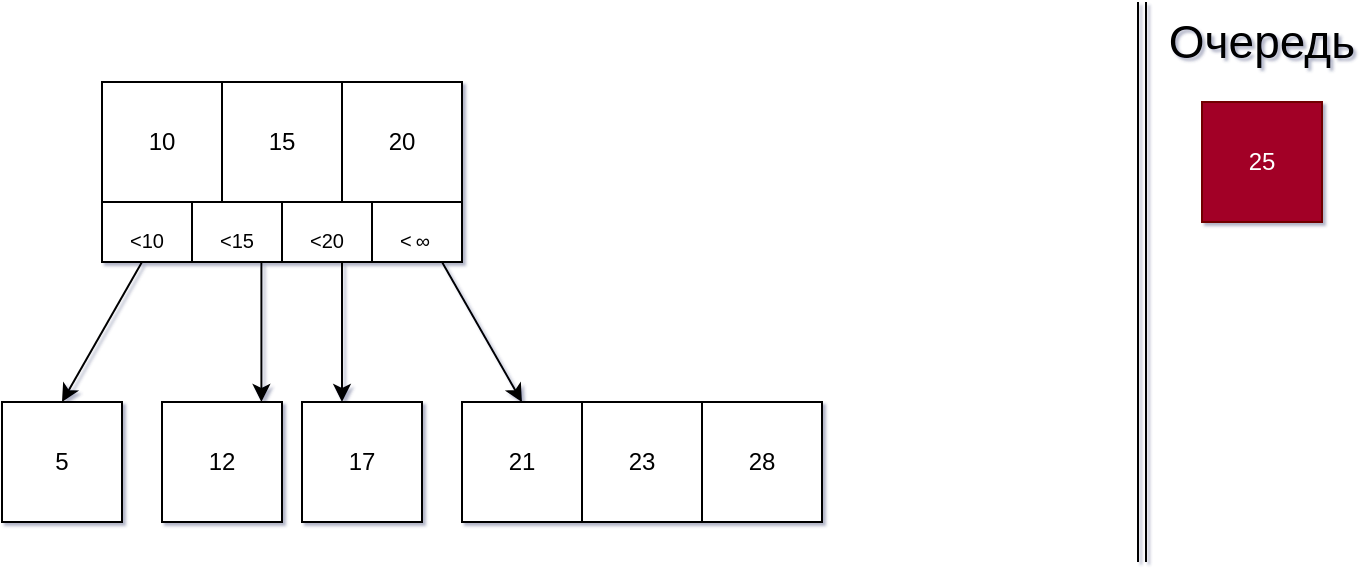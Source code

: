 <mxfile version="13.1.3" pages="4">
    <diagram id="6hGFLwfOUW9BJ-s0fimq" name="src">
        <mxGraphModel dx="992" dy="577" grid="1" gridSize="10" guides="1" tooltips="1" connect="1" arrows="1" fold="1" page="1" pageScale="1" pageWidth="827" pageHeight="1169" math="0" shadow="1">
            <root>
                <mxCell id="0"/>
                <mxCell id="1" parent="0"/>
                <mxCell id="2" value="&lt;font style=&quot;font-size: 12px&quot;&gt;10&lt;/font&gt;" style="rounded=0;whiteSpace=wrap;html=1;" parent="1" vertex="1">
                    <mxGeometry x="180" y="40" width="60" height="60" as="geometry"/>
                </mxCell>
                <mxCell id="3" value="15" style="rounded=0;whiteSpace=wrap;html=1;" parent="1" vertex="1">
                    <mxGeometry x="240" y="40" width="60" height="60" as="geometry"/>
                </mxCell>
                <mxCell id="13" value="" style="endArrow=classic;html=1;" parent="1" edge="1">
                    <mxGeometry width="50" height="50" relative="1" as="geometry">
                        <mxPoint x="259.71" y="130" as="sourcePoint"/>
                        <mxPoint x="259.71" y="200" as="targetPoint"/>
                    </mxGeometry>
                </mxCell>
                <mxCell id="14" value="" style="endArrow=classic;html=1;" parent="1" edge="1">
                    <mxGeometry width="50" height="50" relative="1" as="geometry">
                        <mxPoint x="200" y="130" as="sourcePoint"/>
                        <mxPoint x="160" y="200" as="targetPoint"/>
                    </mxGeometry>
                </mxCell>
                <mxCell id="15" value="" style="endArrow=classic;html=1;" parent="1" edge="1">
                    <mxGeometry width="50" height="50" relative="1" as="geometry">
                        <mxPoint x="350" y="130" as="sourcePoint"/>
                        <mxPoint x="390" y="200" as="targetPoint"/>
                    </mxGeometry>
                </mxCell>
                <mxCell id="16" value="5" style="rounded=0;whiteSpace=wrap;html=1;" parent="1" vertex="1">
                    <mxGeometry x="130" y="200" width="60" height="60" as="geometry"/>
                </mxCell>
                <mxCell id="19" value="12" style="rounded=0;whiteSpace=wrap;html=1;" parent="1" vertex="1">
                    <mxGeometry x="210" y="200" width="60" height="60" as="geometry"/>
                </mxCell>
                <mxCell id="20" value="20" style="rounded=0;whiteSpace=wrap;html=1;" parent="1" vertex="1">
                    <mxGeometry x="300" y="40" width="60" height="60" as="geometry"/>
                </mxCell>
                <mxCell id="21" value="21" style="rounded=0;whiteSpace=wrap;html=1;" parent="1" vertex="1">
                    <mxGeometry x="360" y="200" width="60" height="60" as="geometry"/>
                </mxCell>
                <mxCell id="22" value="" style="endArrow=classic;html=1;" parent="1" edge="1">
                    <mxGeometry width="50" height="50" relative="1" as="geometry">
                        <mxPoint x="300" y="130" as="sourcePoint"/>
                        <mxPoint x="300" y="200" as="targetPoint"/>
                    </mxGeometry>
                </mxCell>
                <mxCell id="26" value="17" style="rounded=0;whiteSpace=wrap;html=1;" parent="1" vertex="1">
                    <mxGeometry x="280" y="200" width="60" height="60" as="geometry"/>
                </mxCell>
                <mxCell id="27" value="23" style="rounded=0;whiteSpace=wrap;html=1;" parent="1" vertex="1">
                    <mxGeometry x="420" y="200" width="60" height="60" as="geometry"/>
                </mxCell>
                <mxCell id="28" value="28" style="rounded=0;whiteSpace=wrap;html=1;" parent="1" vertex="1">
                    <mxGeometry x="480" y="200" width="60" height="60" as="geometry"/>
                </mxCell>
                <mxCell id="32" value="" style="shape=link;html=1;" parent="1" edge="1">
                    <mxGeometry width="50" height="50" relative="1" as="geometry">
                        <mxPoint x="700" y="280" as="sourcePoint"/>
                        <mxPoint x="700" as="targetPoint"/>
                    </mxGeometry>
                </mxCell>
                <mxCell id="33" value="Очередь" style="text;html=1;strokeColor=none;fillColor=none;align=center;verticalAlign=middle;whiteSpace=wrap;rounded=0;fontSize=23;" vertex="1" parent="1">
                    <mxGeometry x="740" y="10" width="40" height="20" as="geometry"/>
                </mxCell>
                <mxCell id="50" value="&lt;font style=&quot;font-size: 10px&quot;&gt;&amp;lt;10&lt;/font&gt;" style="rounded=0;whiteSpace=wrap;html=1;fontSize=23;align=center;verticalAlign=middle;" vertex="1" parent="1">
                    <mxGeometry x="180" y="100" width="45" height="30" as="geometry"/>
                </mxCell>
                <mxCell id="51" value="&lt;font style=&quot;font-size: 10px&quot;&gt;&amp;lt;15&lt;br&gt;&lt;/font&gt;" style="rounded=0;whiteSpace=wrap;html=1;fontSize=23;align=center;" vertex="1" parent="1">
                    <mxGeometry x="225" y="100" width="45" height="30" as="geometry"/>
                </mxCell>
                <mxCell id="52" value="&lt;font style=&quot;font-size: 10px&quot;&gt;&amp;lt;20&lt;/font&gt;" style="rounded=0;whiteSpace=wrap;html=1;fontSize=23;align=center;" vertex="1" parent="1">
                    <mxGeometry x="270" y="100" width="45" height="30" as="geometry"/>
                </mxCell>
                <mxCell id="53" value="&lt;font style=&quot;font-size: 10px&quot;&gt;&amp;lt;&lt;/font&gt;&lt;span style=&quot;padding: 0px 2px ; font-size: 10px&quot;&gt;&lt;span class=&quot;math-template&quot;&gt;&lt;font style=&quot;font-size: 10px&quot;&gt;∞&lt;/font&gt;&lt;br&gt;&lt;/span&gt;&lt;/span&gt;" style="rounded=0;whiteSpace=wrap;html=1;fontSize=23;align=center;" vertex="1" parent="1">
                    <mxGeometry x="315" y="100" width="45" height="30" as="geometry"/>
                </mxCell>
                <mxCell id="dlQXYp7XFW533czA09ro-53" value="25" style="rounded=0;whiteSpace=wrap;html=1;fillColor=#a20025;strokeColor=#6F0000;fontColor=#ffffff;" vertex="1" parent="1">
                    <mxGeometry x="730" y="50" width="60" height="60" as="geometry"/>
                </mxCell>
            </root>
        </mxGraphModel>
    </diagram>
    <diagram name="insert" id="plZ6yW5aY5dd8w9rXfBJ">
        <mxGraphModel dx="992" dy="577" grid="1" gridSize="10" guides="1" tooltips="1" connect="1" arrows="1" fold="1" page="1" pageScale="1" pageWidth="827" pageHeight="1169" math="0" shadow="1">
            <root>
                <mxCell id="A9xV-ouDeQYfjeO61rjm-0"/>
                <mxCell id="A9xV-ouDeQYfjeO61rjm-1" parent="A9xV-ouDeQYfjeO61rjm-0"/>
                <mxCell id="A9xV-ouDeQYfjeO61rjm-2" value="&lt;font style=&quot;font-size: 12px&quot;&gt;10&lt;/font&gt;" style="rounded=0;whiteSpace=wrap;html=1;" vertex="1" parent="A9xV-ouDeQYfjeO61rjm-1">
                    <mxGeometry x="180" y="40" width="60" height="60" as="geometry"/>
                </mxCell>
                <mxCell id="A9xV-ouDeQYfjeO61rjm-3" value="15" style="rounded=0;whiteSpace=wrap;html=1;" vertex="1" parent="A9xV-ouDeQYfjeO61rjm-1">
                    <mxGeometry x="240" y="40" width="60" height="60" as="geometry"/>
                </mxCell>
                <mxCell id="A9xV-ouDeQYfjeO61rjm-4" value="" style="endArrow=classic;html=1;" edge="1" parent="A9xV-ouDeQYfjeO61rjm-1">
                    <mxGeometry width="50" height="50" relative="1" as="geometry">
                        <mxPoint x="259.71" y="130" as="sourcePoint"/>
                        <mxPoint x="259.71" y="200" as="targetPoint"/>
                    </mxGeometry>
                </mxCell>
                <mxCell id="A9xV-ouDeQYfjeO61rjm-5" value="" style="endArrow=classic;html=1;" edge="1" parent="A9xV-ouDeQYfjeO61rjm-1">
                    <mxGeometry width="50" height="50" relative="1" as="geometry">
                        <mxPoint x="200" y="130" as="sourcePoint"/>
                        <mxPoint x="160" y="200" as="targetPoint"/>
                    </mxGeometry>
                </mxCell>
                <mxCell id="A9xV-ouDeQYfjeO61rjm-6" value="" style="endArrow=classic;html=1;strokeColor=#990000;" edge="1" parent="A9xV-ouDeQYfjeO61rjm-1">
                    <mxGeometry width="50" height="50" relative="1" as="geometry">
                        <mxPoint x="350" y="130" as="sourcePoint"/>
                        <mxPoint x="390" y="200" as="targetPoint"/>
                    </mxGeometry>
                </mxCell>
                <mxCell id="A9xV-ouDeQYfjeO61rjm-7" value="5" style="rounded=0;whiteSpace=wrap;html=1;" vertex="1" parent="A9xV-ouDeQYfjeO61rjm-1">
                    <mxGeometry x="130" y="200" width="60" height="60" as="geometry"/>
                </mxCell>
                <mxCell id="A9xV-ouDeQYfjeO61rjm-8" value="12" style="rounded=0;whiteSpace=wrap;html=1;" vertex="1" parent="A9xV-ouDeQYfjeO61rjm-1">
                    <mxGeometry x="210" y="200" width="60" height="60" as="geometry"/>
                </mxCell>
                <mxCell id="A9xV-ouDeQYfjeO61rjm-9" value="20" style="rounded=0;whiteSpace=wrap;html=1;strokeColor=#990000;" vertex="1" parent="A9xV-ouDeQYfjeO61rjm-1">
                    <mxGeometry x="300" y="40" width="60" height="60" as="geometry"/>
                </mxCell>
                <mxCell id="A9xV-ouDeQYfjeO61rjm-10" value="21" style="rounded=0;whiteSpace=wrap;html=1;" vertex="1" parent="A9xV-ouDeQYfjeO61rjm-1">
                    <mxGeometry x="360" y="200" width="60" height="60" as="geometry"/>
                </mxCell>
                <mxCell id="A9xV-ouDeQYfjeO61rjm-11" value="" style="endArrow=classic;html=1;" edge="1" parent="A9xV-ouDeQYfjeO61rjm-1">
                    <mxGeometry width="50" height="50" relative="1" as="geometry">
                        <mxPoint x="300" y="130" as="sourcePoint"/>
                        <mxPoint x="300" y="200" as="targetPoint"/>
                    </mxGeometry>
                </mxCell>
                <mxCell id="A9xV-ouDeQYfjeO61rjm-12" value="17" style="rounded=0;whiteSpace=wrap;html=1;" vertex="1" parent="A9xV-ouDeQYfjeO61rjm-1">
                    <mxGeometry x="280" y="200" width="60" height="60" as="geometry"/>
                </mxCell>
                <mxCell id="A9xV-ouDeQYfjeO61rjm-13" value="23" style="rounded=0;whiteSpace=wrap;html=1;" vertex="1" parent="A9xV-ouDeQYfjeO61rjm-1">
                    <mxGeometry x="420" y="200" width="60" height="60" as="geometry"/>
                </mxCell>
                <mxCell id="A9xV-ouDeQYfjeO61rjm-14" value="28" style="rounded=0;whiteSpace=wrap;html=1;" vertex="1" parent="A9xV-ouDeQYfjeO61rjm-1">
                    <mxGeometry x="540" y="200" width="60" height="60" as="geometry"/>
                </mxCell>
                <mxCell id="A9xV-ouDeQYfjeO61rjm-15" value="" style="shape=link;html=1;" edge="1" parent="A9xV-ouDeQYfjeO61rjm-1">
                    <mxGeometry width="50" height="50" relative="1" as="geometry">
                        <mxPoint x="700" y="280" as="sourcePoint"/>
                        <mxPoint x="700" as="targetPoint"/>
                    </mxGeometry>
                </mxCell>
                <mxCell id="A9xV-ouDeQYfjeO61rjm-16" value="Очередь" style="text;html=1;strokeColor=none;fillColor=none;align=center;verticalAlign=middle;whiteSpace=wrap;rounded=0;fontSize=23;" vertex="1" parent="A9xV-ouDeQYfjeO61rjm-1">
                    <mxGeometry x="740" y="10" width="40" height="20" as="geometry"/>
                </mxCell>
                <mxCell id="A9xV-ouDeQYfjeO61rjm-17" value="&lt;font style=&quot;font-size: 10px&quot;&gt;&amp;lt;10&lt;/font&gt;" style="rounded=0;whiteSpace=wrap;html=1;fontSize=23;align=center;verticalAlign=middle;" vertex="1" parent="A9xV-ouDeQYfjeO61rjm-1">
                    <mxGeometry x="180" y="100" width="45" height="30" as="geometry"/>
                </mxCell>
                <mxCell id="A9xV-ouDeQYfjeO61rjm-18" value="&lt;font style=&quot;font-size: 10px&quot;&gt;&amp;lt;15&lt;br&gt;&lt;/font&gt;" style="rounded=0;whiteSpace=wrap;html=1;fontSize=23;align=center;" vertex="1" parent="A9xV-ouDeQYfjeO61rjm-1">
                    <mxGeometry x="225" y="100" width="45" height="30" as="geometry"/>
                </mxCell>
                <mxCell id="A9xV-ouDeQYfjeO61rjm-19" value="&lt;font style=&quot;font-size: 10px&quot;&gt;&amp;lt;20&lt;/font&gt;" style="rounded=0;whiteSpace=wrap;html=1;fontSize=23;align=center;" vertex="1" parent="A9xV-ouDeQYfjeO61rjm-1">
                    <mxGeometry x="270" y="100" width="45" height="30" as="geometry"/>
                </mxCell>
                <mxCell id="A9xV-ouDeQYfjeO61rjm-20" value="&lt;font style=&quot;font-size: 10px&quot;&gt;&amp;lt;&lt;/font&gt;&lt;span style=&quot;padding: 0px 2px ; font-size: 10px&quot;&gt;&lt;span class=&quot;math-template&quot;&gt;&lt;font style=&quot;font-size: 10px&quot;&gt;∞&lt;/font&gt;&lt;br&gt;&lt;/span&gt;&lt;/span&gt;" style="rounded=0;whiteSpace=wrap;html=1;fontSize=23;align=center;strokeColor=#990000;" vertex="1" parent="A9xV-ouDeQYfjeO61rjm-1">
                    <mxGeometry x="315" y="100" width="45" height="30" as="geometry"/>
                </mxCell>
                <mxCell id="A9xV-ouDeQYfjeO61rjm-21" value="25" style="rounded=0;whiteSpace=wrap;html=1;fillColor=#a20025;strokeColor=#FFFFFF;fontColor=#ffffff;" vertex="1" parent="A9xV-ouDeQYfjeO61rjm-1">
                    <mxGeometry x="480" y="200" width="60" height="60" as="geometry"/>
                </mxCell>
            </root>
        </mxGraphModel>
    </diagram>
    <diagram name="split1" id="aogXTL1nnC8niOCelq4F">
        <mxGraphModel dx="992" dy="577" grid="1" gridSize="10" guides="1" tooltips="1" connect="1" arrows="1" fold="1" page="1" pageScale="1" pageWidth="827" pageHeight="1169" math="0" shadow="1">
            <root>
                <mxCell id="o428NpGS5s6cQ9BqZgRf-0"/>
                <mxCell id="o428NpGS5s6cQ9BqZgRf-1" parent="o428NpGS5s6cQ9BqZgRf-0"/>
                <mxCell id="o428NpGS5s6cQ9BqZgRf-2" value="&lt;font style=&quot;font-size: 12px&quot;&gt;10&lt;/font&gt;" style="rounded=0;whiteSpace=wrap;html=1;" vertex="1" parent="o428NpGS5s6cQ9BqZgRf-1">
                    <mxGeometry x="180" y="40" width="60" height="60" as="geometry"/>
                </mxCell>
                <mxCell id="o428NpGS5s6cQ9BqZgRf-3" value="15" style="rounded=0;whiteSpace=wrap;html=1;" vertex="1" parent="o428NpGS5s6cQ9BqZgRf-1">
                    <mxGeometry x="240" y="40" width="60" height="60" as="geometry"/>
                </mxCell>
                <mxCell id="o428NpGS5s6cQ9BqZgRf-4" value="" style="endArrow=classic;html=1;" edge="1" parent="o428NpGS5s6cQ9BqZgRf-1">
                    <mxGeometry width="50" height="50" relative="1" as="geometry">
                        <mxPoint x="259.71" y="130" as="sourcePoint"/>
                        <mxPoint x="259.71" y="200" as="targetPoint"/>
                    </mxGeometry>
                </mxCell>
                <mxCell id="o428NpGS5s6cQ9BqZgRf-5" value="" style="endArrow=classic;html=1;entryX=0.5;entryY=0;entryDx=0;entryDy=0;" edge="1" parent="o428NpGS5s6cQ9BqZgRf-1" target="o428NpGS5s6cQ9BqZgRf-7">
                    <mxGeometry width="50" height="50" relative="1" as="geometry">
                        <mxPoint x="200" y="130" as="sourcePoint"/>
                        <mxPoint x="160" y="200" as="targetPoint"/>
                    </mxGeometry>
                </mxCell>
                <mxCell id="o428NpGS5s6cQ9BqZgRf-6" value="" style="endArrow=classic;html=1;strokeColor=#FFFFFF;" edge="1" parent="o428NpGS5s6cQ9BqZgRf-1">
                    <mxGeometry width="50" height="50" relative="1" as="geometry">
                        <mxPoint x="414" y="130" as="sourcePoint"/>
                        <mxPoint x="454" y="200" as="targetPoint"/>
                    </mxGeometry>
                </mxCell>
                <mxCell id="o428NpGS5s6cQ9BqZgRf-7" value="5" style="rounded=0;whiteSpace=wrap;html=1;" vertex="1" parent="o428NpGS5s6cQ9BqZgRf-1">
                    <mxGeometry x="140" y="200" width="60" height="60" as="geometry"/>
                </mxCell>
                <mxCell id="o428NpGS5s6cQ9BqZgRf-8" value="12" style="rounded=0;whiteSpace=wrap;html=1;" vertex="1" parent="o428NpGS5s6cQ9BqZgRf-1">
                    <mxGeometry x="210" y="200" width="60" height="60" as="geometry"/>
                </mxCell>
                <mxCell id="o428NpGS5s6cQ9BqZgRf-9" value="20" style="rounded=0;whiteSpace=wrap;html=1;strokeColor=#FFFFFF;" vertex="1" parent="o428NpGS5s6cQ9BqZgRf-1">
                    <mxGeometry x="300" y="40" width="60" height="60" as="geometry"/>
                </mxCell>
                <mxCell id="o428NpGS5s6cQ9BqZgRf-10" value="21" style="rounded=0;whiteSpace=wrap;html=1;" vertex="1" parent="o428NpGS5s6cQ9BqZgRf-1">
                    <mxGeometry x="354" y="200" width="60" height="60" as="geometry"/>
                </mxCell>
                <mxCell id="o428NpGS5s6cQ9BqZgRf-11" value="" style="endArrow=classic;html=1;" edge="1" parent="o428NpGS5s6cQ9BqZgRf-1">
                    <mxGeometry width="50" height="50" relative="1" as="geometry">
                        <mxPoint x="300" y="130" as="sourcePoint"/>
                        <mxPoint x="300" y="200" as="targetPoint"/>
                    </mxGeometry>
                </mxCell>
                <mxCell id="o428NpGS5s6cQ9BqZgRf-12" value="17" style="rounded=0;whiteSpace=wrap;html=1;" vertex="1" parent="o428NpGS5s6cQ9BqZgRf-1">
                    <mxGeometry x="280" y="200" width="60" height="60" as="geometry"/>
                </mxCell>
                <mxCell id="o428NpGS5s6cQ9BqZgRf-13" value="23" style="rounded=0;whiteSpace=wrap;html=1;" vertex="1" parent="o428NpGS5s6cQ9BqZgRf-1">
                    <mxGeometry x="360" y="40" width="60" height="60" as="geometry"/>
                </mxCell>
                <mxCell id="o428NpGS5s6cQ9BqZgRf-14" value="28" style="rounded=0;whiteSpace=wrap;html=1;" vertex="1" parent="o428NpGS5s6cQ9BqZgRf-1">
                    <mxGeometry x="500" y="200" width="60" height="60" as="geometry"/>
                </mxCell>
                <mxCell id="o428NpGS5s6cQ9BqZgRf-15" value="" style="shape=link;html=1;" edge="1" parent="o428NpGS5s6cQ9BqZgRf-1">
                    <mxGeometry width="50" height="50" relative="1" as="geometry">
                        <mxPoint x="700" y="280" as="sourcePoint"/>
                        <mxPoint x="700" as="targetPoint"/>
                    </mxGeometry>
                </mxCell>
                <mxCell id="o428NpGS5s6cQ9BqZgRf-16" value="Очередь" style="text;html=1;strokeColor=none;fillColor=none;align=center;verticalAlign=middle;whiteSpace=wrap;rounded=0;fontSize=23;" vertex="1" parent="o428NpGS5s6cQ9BqZgRf-1">
                    <mxGeometry x="740" y="10" width="40" height="20" as="geometry"/>
                </mxCell>
                <mxCell id="o428NpGS5s6cQ9BqZgRf-17" value="&lt;font style=&quot;font-size: 10px&quot;&gt;&amp;lt;10&lt;/font&gt;" style="rounded=0;whiteSpace=wrap;html=1;fontSize=23;align=center;verticalAlign=middle;" vertex="1" parent="o428NpGS5s6cQ9BqZgRf-1">
                    <mxGeometry x="180" y="100" width="45" height="30" as="geometry"/>
                </mxCell>
                <mxCell id="o428NpGS5s6cQ9BqZgRf-18" value="&lt;font style=&quot;font-size: 10px&quot;&gt;&amp;lt;15&lt;br&gt;&lt;/font&gt;" style="rounded=0;whiteSpace=wrap;html=1;fontSize=23;align=center;" vertex="1" parent="o428NpGS5s6cQ9BqZgRf-1">
                    <mxGeometry x="225" y="100" width="45" height="30" as="geometry"/>
                </mxCell>
                <mxCell id="o428NpGS5s6cQ9BqZgRf-19" value="&lt;font style=&quot;font-size: 10px&quot;&gt;&amp;lt;20&lt;/font&gt;" style="rounded=0;whiteSpace=wrap;html=1;fontSize=23;align=center;" vertex="1" parent="o428NpGS5s6cQ9BqZgRf-1">
                    <mxGeometry x="270" y="100" width="45" height="30" as="geometry"/>
                </mxCell>
                <mxCell id="o428NpGS5s6cQ9BqZgRf-20" value="&lt;font style=&quot;font-size: 10px&quot;&gt;&amp;lt;&lt;/font&gt;&lt;span style=&quot;padding: 0px 2px ; font-size: 10px&quot;&gt;&lt;span class=&quot;math-template&quot;&gt;&lt;font style=&quot;font-size: 10px&quot;&gt;∞&lt;/font&gt;&lt;br&gt;&lt;/span&gt;&lt;/span&gt;" style="rounded=0;whiteSpace=wrap;html=1;fontSize=23;align=center;strokeColor=#FFFFFF;" vertex="1" parent="o428NpGS5s6cQ9BqZgRf-1">
                    <mxGeometry x="370" y="100" width="50" height="30" as="geometry"/>
                </mxCell>
                <mxCell id="o428NpGS5s6cQ9BqZgRf-21" value="25" style="rounded=0;whiteSpace=wrap;html=1;" vertex="1" parent="o428NpGS5s6cQ9BqZgRf-1">
                    <mxGeometry x="440" y="200" width="60" height="60" as="geometry"/>
                </mxCell>
                <mxCell id="tSFb5Sj_BmFz0Ehb51AB-0" value="&lt;font style=&quot;font-size: 10px&quot;&gt;&amp;lt;23&lt;br&gt;&lt;/font&gt;" style="rounded=0;whiteSpace=wrap;html=1;fontSize=23;align=center;" vertex="1" parent="o428NpGS5s6cQ9BqZgRf-1">
                    <mxGeometry x="315" y="100" width="55" height="30" as="geometry"/>
                </mxCell>
                <mxCell id="tSFb5Sj_BmFz0Ehb51AB-1" value="" style="endArrow=classic;html=1;strokeColor=#FFFFFF;entryX=0.25;entryY=0;entryDx=0;entryDy=0;" edge="1" parent="o428NpGS5s6cQ9BqZgRf-1" target="o428NpGS5s6cQ9BqZgRf-10">
                    <mxGeometry width="50" height="50" relative="1" as="geometry">
                        <mxPoint x="354" y="130" as="sourcePoint"/>
                        <mxPoint x="394" y="200" as="targetPoint"/>
                    </mxGeometry>
                </mxCell>
            </root>
        </mxGraphModel>
    </diagram>
    <diagram name="split2" id="QlURqdkXd_dAw65WwSiO">
        <mxGraphModel dx="1167" dy="679" grid="1" gridSize="10" guides="1" tooltips="1" connect="1" arrows="1" fold="1" page="1" pageScale="1" pageWidth="827" pageHeight="1169" math="0" shadow="1">
            <root>
                <mxCell id="HVzAAjqfHJre6spSQBbh-0"/>
                <mxCell id="HVzAAjqfHJre6spSQBbh-1" parent="HVzAAjqfHJre6spSQBbh-0"/>
                <mxCell id="HVzAAjqfHJre6spSQBbh-2" value="&lt;font style=&quot;font-size: 12px&quot;&gt;10&lt;/font&gt;" style="rounded=0;whiteSpace=wrap;html=1;" vertex="1" parent="HVzAAjqfHJre6spSQBbh-1">
                    <mxGeometry x="230" y="180" width="60" height="60" as="geometry"/>
                </mxCell>
                <mxCell id="HVzAAjqfHJre6spSQBbh-3" value="15" style="rounded=0;whiteSpace=wrap;html=1;" vertex="1" parent="HVzAAjqfHJre6spSQBbh-1">
                    <mxGeometry x="290" y="20" width="60" height="60" as="geometry"/>
                </mxCell>
                <mxCell id="HVzAAjqfHJre6spSQBbh-4" value="" style="endArrow=classic;html=1;" edge="1" parent="HVzAAjqfHJre6spSQBbh-1">
                    <mxGeometry width="50" height="50" relative="1" as="geometry">
                        <mxPoint x="289.71" y="270" as="sourcePoint"/>
                        <mxPoint x="289.71" y="340" as="targetPoint"/>
                    </mxGeometry>
                </mxCell>
                <mxCell id="HVzAAjqfHJre6spSQBbh-5" value="" style="endArrow=classic;html=1;entryX=0.5;entryY=0;entryDx=0;entryDy=0;" edge="1" parent="HVzAAjqfHJre6spSQBbh-1" target="HVzAAjqfHJre6spSQBbh-7">
                    <mxGeometry width="50" height="50" relative="1" as="geometry">
                        <mxPoint x="230" y="270" as="sourcePoint"/>
                        <mxPoint x="190" y="340" as="targetPoint"/>
                    </mxGeometry>
                </mxCell>
                <mxCell id="HVzAAjqfHJre6spSQBbh-6" value="" style="endArrow=classic;html=1;strokeColor=#FFFFFF;" edge="1" parent="HVzAAjqfHJre6spSQBbh-1">
                    <mxGeometry width="50" height="50" relative="1" as="geometry">
                        <mxPoint x="495" y="270" as="sourcePoint"/>
                        <mxPoint x="535" y="340" as="targetPoint"/>
                    </mxGeometry>
                </mxCell>
                <mxCell id="HVzAAjqfHJre6spSQBbh-7" value="5" style="rounded=0;whiteSpace=wrap;html=1;" vertex="1" parent="HVzAAjqfHJre6spSQBbh-1">
                    <mxGeometry x="170" y="340" width="60" height="60" as="geometry"/>
                </mxCell>
                <mxCell id="HVzAAjqfHJre6spSQBbh-8" value="12" style="rounded=0;whiteSpace=wrap;html=1;" vertex="1" parent="HVzAAjqfHJre6spSQBbh-1">
                    <mxGeometry x="240" y="340" width="60" height="60" as="geometry"/>
                </mxCell>
                <mxCell id="HVzAAjqfHJre6spSQBbh-9" value="20" style="rounded=0;whiteSpace=wrap;html=1;strokeColor=#FFFFFF;" vertex="1" parent="HVzAAjqfHJre6spSQBbh-1">
                    <mxGeometry x="375" y="180" width="60" height="60" as="geometry"/>
                </mxCell>
                <mxCell id="HVzAAjqfHJre6spSQBbh-10" value="21" style="rounded=0;whiteSpace=wrap;html=1;" vertex="1" parent="HVzAAjqfHJre6spSQBbh-1">
                    <mxGeometry x="404" y="340" width="60" height="60" as="geometry"/>
                </mxCell>
                <mxCell id="HVzAAjqfHJre6spSQBbh-11" value="" style="endArrow=classic;html=1;exitX=0;exitY=1;exitDx=0;exitDy=0;" edge="1" parent="HVzAAjqfHJre6spSQBbh-1" source="HVzAAjqfHJre6spSQBbh-19">
                    <mxGeometry width="50" height="50" relative="1" as="geometry">
                        <mxPoint x="360" y="270" as="sourcePoint"/>
                        <mxPoint x="360" y="340" as="targetPoint"/>
                    </mxGeometry>
                </mxCell>
                <mxCell id="HVzAAjqfHJre6spSQBbh-12" value="17" style="rounded=0;whiteSpace=wrap;html=1;" vertex="1" parent="HVzAAjqfHJre6spSQBbh-1">
                    <mxGeometry x="320" y="340" width="60" height="60" as="geometry"/>
                </mxCell>
                <mxCell id="HVzAAjqfHJre6spSQBbh-13" value="23" style="rounded=0;whiteSpace=wrap;html=1;" vertex="1" parent="HVzAAjqfHJre6spSQBbh-1">
                    <mxGeometry x="435" y="180" width="60" height="60" as="geometry"/>
                </mxCell>
                <mxCell id="HVzAAjqfHJre6spSQBbh-14" value="28" style="rounded=0;whiteSpace=wrap;html=1;" vertex="1" parent="HVzAAjqfHJre6spSQBbh-1">
                    <mxGeometry x="540" y="340" width="60" height="60" as="geometry"/>
                </mxCell>
                <mxCell id="HVzAAjqfHJre6spSQBbh-15" value="" style="shape=link;html=1;" edge="1" parent="HVzAAjqfHJre6spSQBbh-1">
                    <mxGeometry width="50" height="50" relative="1" as="geometry">
                        <mxPoint x="700" y="400" as="sourcePoint"/>
                        <mxPoint x="700" as="targetPoint"/>
                    </mxGeometry>
                </mxCell>
                <mxCell id="HVzAAjqfHJre6spSQBbh-16" value="Очередь" style="text;html=1;strokeColor=none;fillColor=none;align=center;verticalAlign=middle;whiteSpace=wrap;rounded=0;fontSize=23;" vertex="1" parent="HVzAAjqfHJre6spSQBbh-1">
                    <mxGeometry x="740" y="10" width="40" height="20" as="geometry"/>
                </mxCell>
                <mxCell id="HVzAAjqfHJre6spSQBbh-17" value="&lt;font style=&quot;font-size: 10px&quot;&gt;&amp;lt;10&lt;/font&gt;" style="rounded=0;whiteSpace=wrap;html=1;fontSize=23;align=center;verticalAlign=middle;" vertex="1" parent="HVzAAjqfHJre6spSQBbh-1">
                    <mxGeometry x="230" y="240" width="30" height="30" as="geometry"/>
                </mxCell>
                <mxCell id="HVzAAjqfHJre6spSQBbh-18" value="&lt;font style=&quot;font-size: 10px&quot;&gt;&amp;lt;15&lt;br&gt;&lt;/font&gt;" style="rounded=0;whiteSpace=wrap;html=1;fontSize=23;align=center;" vertex="1" parent="HVzAAjqfHJre6spSQBbh-1">
                    <mxGeometry x="290" y="80" width="30" height="30" as="geometry"/>
                </mxCell>
                <mxCell id="HVzAAjqfHJre6spSQBbh-19" value="&lt;font style=&quot;font-size: 10px&quot;&gt;&amp;lt;20&lt;/font&gt;" style="rounded=0;whiteSpace=wrap;html=1;fontSize=23;align=center;" vertex="1" parent="HVzAAjqfHJre6spSQBbh-1">
                    <mxGeometry x="375" y="240" width="40" height="30" as="geometry"/>
                </mxCell>
                <mxCell id="HVzAAjqfHJre6spSQBbh-20" value="&lt;font style=&quot;font-size: 10px&quot;&gt;&amp;lt;&lt;/font&gt;&lt;span style=&quot;padding: 0px 2px ; font-size: 10px&quot;&gt;&lt;span class=&quot;math-template&quot;&gt;&lt;font style=&quot;font-size: 10px&quot;&gt;∞&lt;/font&gt;&lt;br&gt;&lt;/span&gt;&lt;/span&gt;" style="rounded=0;whiteSpace=wrap;html=1;fontSize=23;align=center;strokeColor=#FFFFFF;" vertex="1" parent="HVzAAjqfHJre6spSQBbh-1">
                    <mxGeometry x="455" y="240" width="40" height="30" as="geometry"/>
                </mxCell>
                <mxCell id="HVzAAjqfHJre6spSQBbh-21" value="25" style="rounded=0;whiteSpace=wrap;html=1;" vertex="1" parent="HVzAAjqfHJre6spSQBbh-1">
                    <mxGeometry x="480" y="340" width="60" height="60" as="geometry"/>
                </mxCell>
                <mxCell id="HVzAAjqfHJre6spSQBbh-22" value="&lt;font style=&quot;font-size: 10px&quot;&gt;&amp;lt;23&lt;br&gt;&lt;/font&gt;" style="rounded=0;whiteSpace=wrap;html=1;fontSize=23;align=center;" vertex="1" parent="HVzAAjqfHJre6spSQBbh-1">
                    <mxGeometry x="414" y="240" width="40" height="30" as="geometry"/>
                </mxCell>
                <mxCell id="HVzAAjqfHJre6spSQBbh-24" value="" style="endArrow=classic;html=1;entryX=0.5;entryY=0;entryDx=0;entryDy=0;" edge="1" parent="HVzAAjqfHJre6spSQBbh-1">
                    <mxGeometry width="50" height="50" relative="1" as="geometry">
                        <mxPoint x="290" y="110" as="sourcePoint"/>
                        <mxPoint x="260" y="180" as="targetPoint"/>
                    </mxGeometry>
                </mxCell>
                <mxCell id="HVzAAjqfHJre6spSQBbh-25" value="" style="endArrow=classic;html=1;strokeColor=#FFFFFF;" edge="1" parent="HVzAAjqfHJre6spSQBbh-1">
                    <mxGeometry width="50" height="50" relative="1" as="geometry">
                        <mxPoint x="350" y="110" as="sourcePoint"/>
                        <mxPoint x="390" y="180" as="targetPoint"/>
                    </mxGeometry>
                </mxCell>
                <mxCell id="HVzAAjqfHJre6spSQBbh-26" value="" style="endArrow=classic;html=1;" edge="1" parent="HVzAAjqfHJre6spSQBbh-1">
                    <mxGeometry width="50" height="50" relative="1" as="geometry">
                        <mxPoint x="428" y="270" as="sourcePoint"/>
                        <mxPoint x="428" y="340" as="targetPoint"/>
                    </mxGeometry>
                </mxCell>
                <mxCell id="0kkcXQi9LYsGoAxDfByE-0" value="&lt;font style=&quot;font-size: 10px&quot;&gt;&amp;lt;&lt;span style=&quot;padding: 0px 2px&quot;&gt;&lt;span class=&quot;math-template&quot;&gt;∞&lt;/span&gt;&lt;/span&gt;&lt;br&gt;&lt;/font&gt;" style="rounded=0;whiteSpace=wrap;html=1;fontSize=23;align=center;" vertex="1" parent="HVzAAjqfHJre6spSQBbh-1">
                    <mxGeometry x="320" y="80" width="30" height="30" as="geometry"/>
                </mxCell>
                <mxCell id="0kkcXQi9LYsGoAxDfByE-1" value="&lt;font style=&quot;font-size: 10px&quot;&gt;&amp;lt;15&lt;br&gt;&lt;/font&gt;" style="rounded=0;whiteSpace=wrap;html=1;fontSize=23;align=center;verticalAlign=middle;" vertex="1" parent="HVzAAjqfHJre6spSQBbh-1">
                    <mxGeometry x="260" y="240" width="30" height="30" as="geometry"/>
                </mxCell>
            </root>
        </mxGraphModel>
    </diagram>
</mxfile>